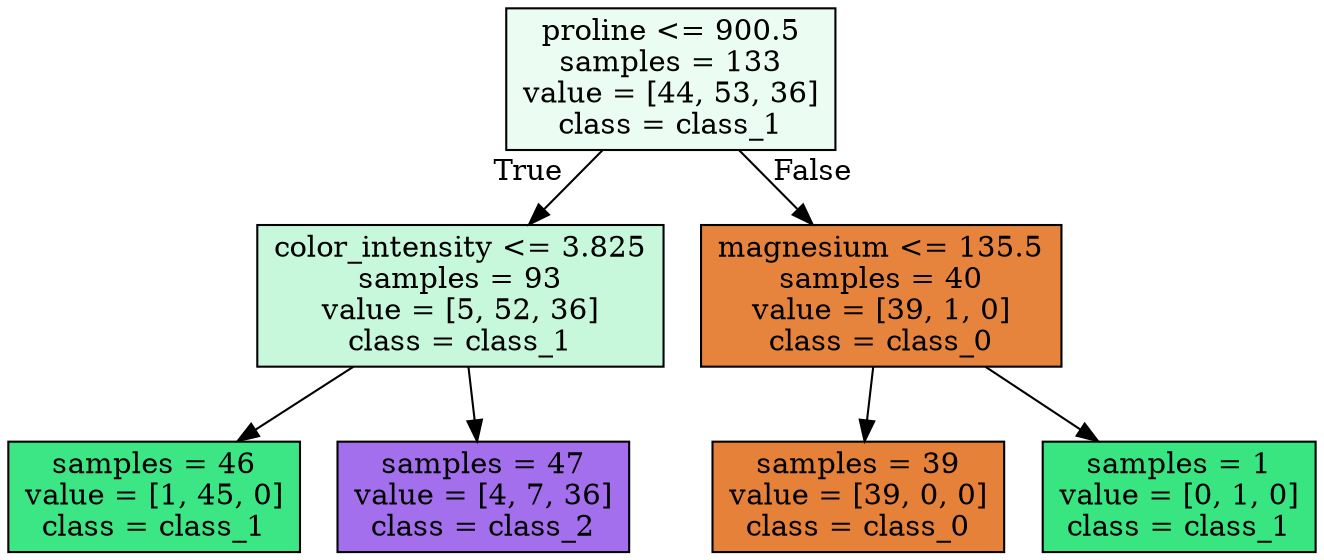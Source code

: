 digraph Tree {
node [shape=box, style="filled", color="black"] ;
0 [label="proline <= 900.5\nsamples = 133\nvalue = [44, 53, 36]\nclass = class_1", fillcolor="#ebfcf2"] ;
1 [label="color_intensity <= 3.825\nsamples = 93\nvalue = [5, 52, 36]\nclass = class_1", fillcolor="#c7f8dc"] ;
0 -> 1 [labeldistance=2.5, labelangle=45, headlabel="True"] ;
2 [label="samples = 46\nvalue = [1, 45, 0]\nclass = class_1", fillcolor="#3de684"] ;
1 -> 2 ;
3 [label="samples = 47\nvalue = [4, 7, 36]\nclass = class_2", fillcolor="#a46fec"] ;
1 -> 3 ;
4 [label="magnesium <= 135.5\nsamples = 40\nvalue = [39, 1, 0]\nclass = class_0", fillcolor="#e6843e"] ;
0 -> 4 [labeldistance=2.5, labelangle=-45, headlabel="False"] ;
5 [label="samples = 39\nvalue = [39, 0, 0]\nclass = class_0", fillcolor="#e58139"] ;
4 -> 5 ;
6 [label="samples = 1\nvalue = [0, 1, 0]\nclass = class_1", fillcolor="#39e581"] ;
4 -> 6 ;
}